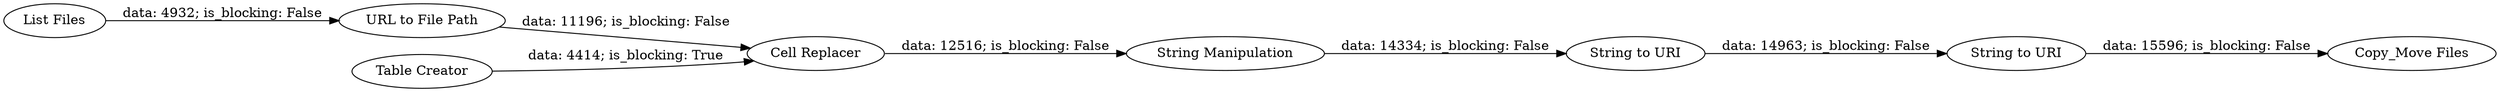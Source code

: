 digraph {
	"448621014829331279_60" [label="List Files"]
	"448621014829331279_63" [label="String to URI"]
	"448621014829331279_65" [label="Table Creator"]
	"448621014829331279_59" [label="Copy_Move Files"]
	"448621014829331279_61" [label="URL to File Path"]
	"448621014829331279_66" [label="Cell Replacer"]
	"448621014829331279_64" [label="String to URI"]
	"448621014829331279_62" [label="String Manipulation"]
	"448621014829331279_66" -> "448621014829331279_62" [label="data: 12516; is_blocking: False"]
	"448621014829331279_62" -> "448621014829331279_63" [label="data: 14334; is_blocking: False"]
	"448621014829331279_63" -> "448621014829331279_64" [label="data: 14963; is_blocking: False"]
	"448621014829331279_60" -> "448621014829331279_61" [label="data: 4932; is_blocking: False"]
	"448621014829331279_65" -> "448621014829331279_66" [label="data: 4414; is_blocking: True"]
	"448621014829331279_64" -> "448621014829331279_59" [label="data: 15596; is_blocking: False"]
	"448621014829331279_61" -> "448621014829331279_66" [label="data: 11196; is_blocking: False"]
	rankdir=LR
}
